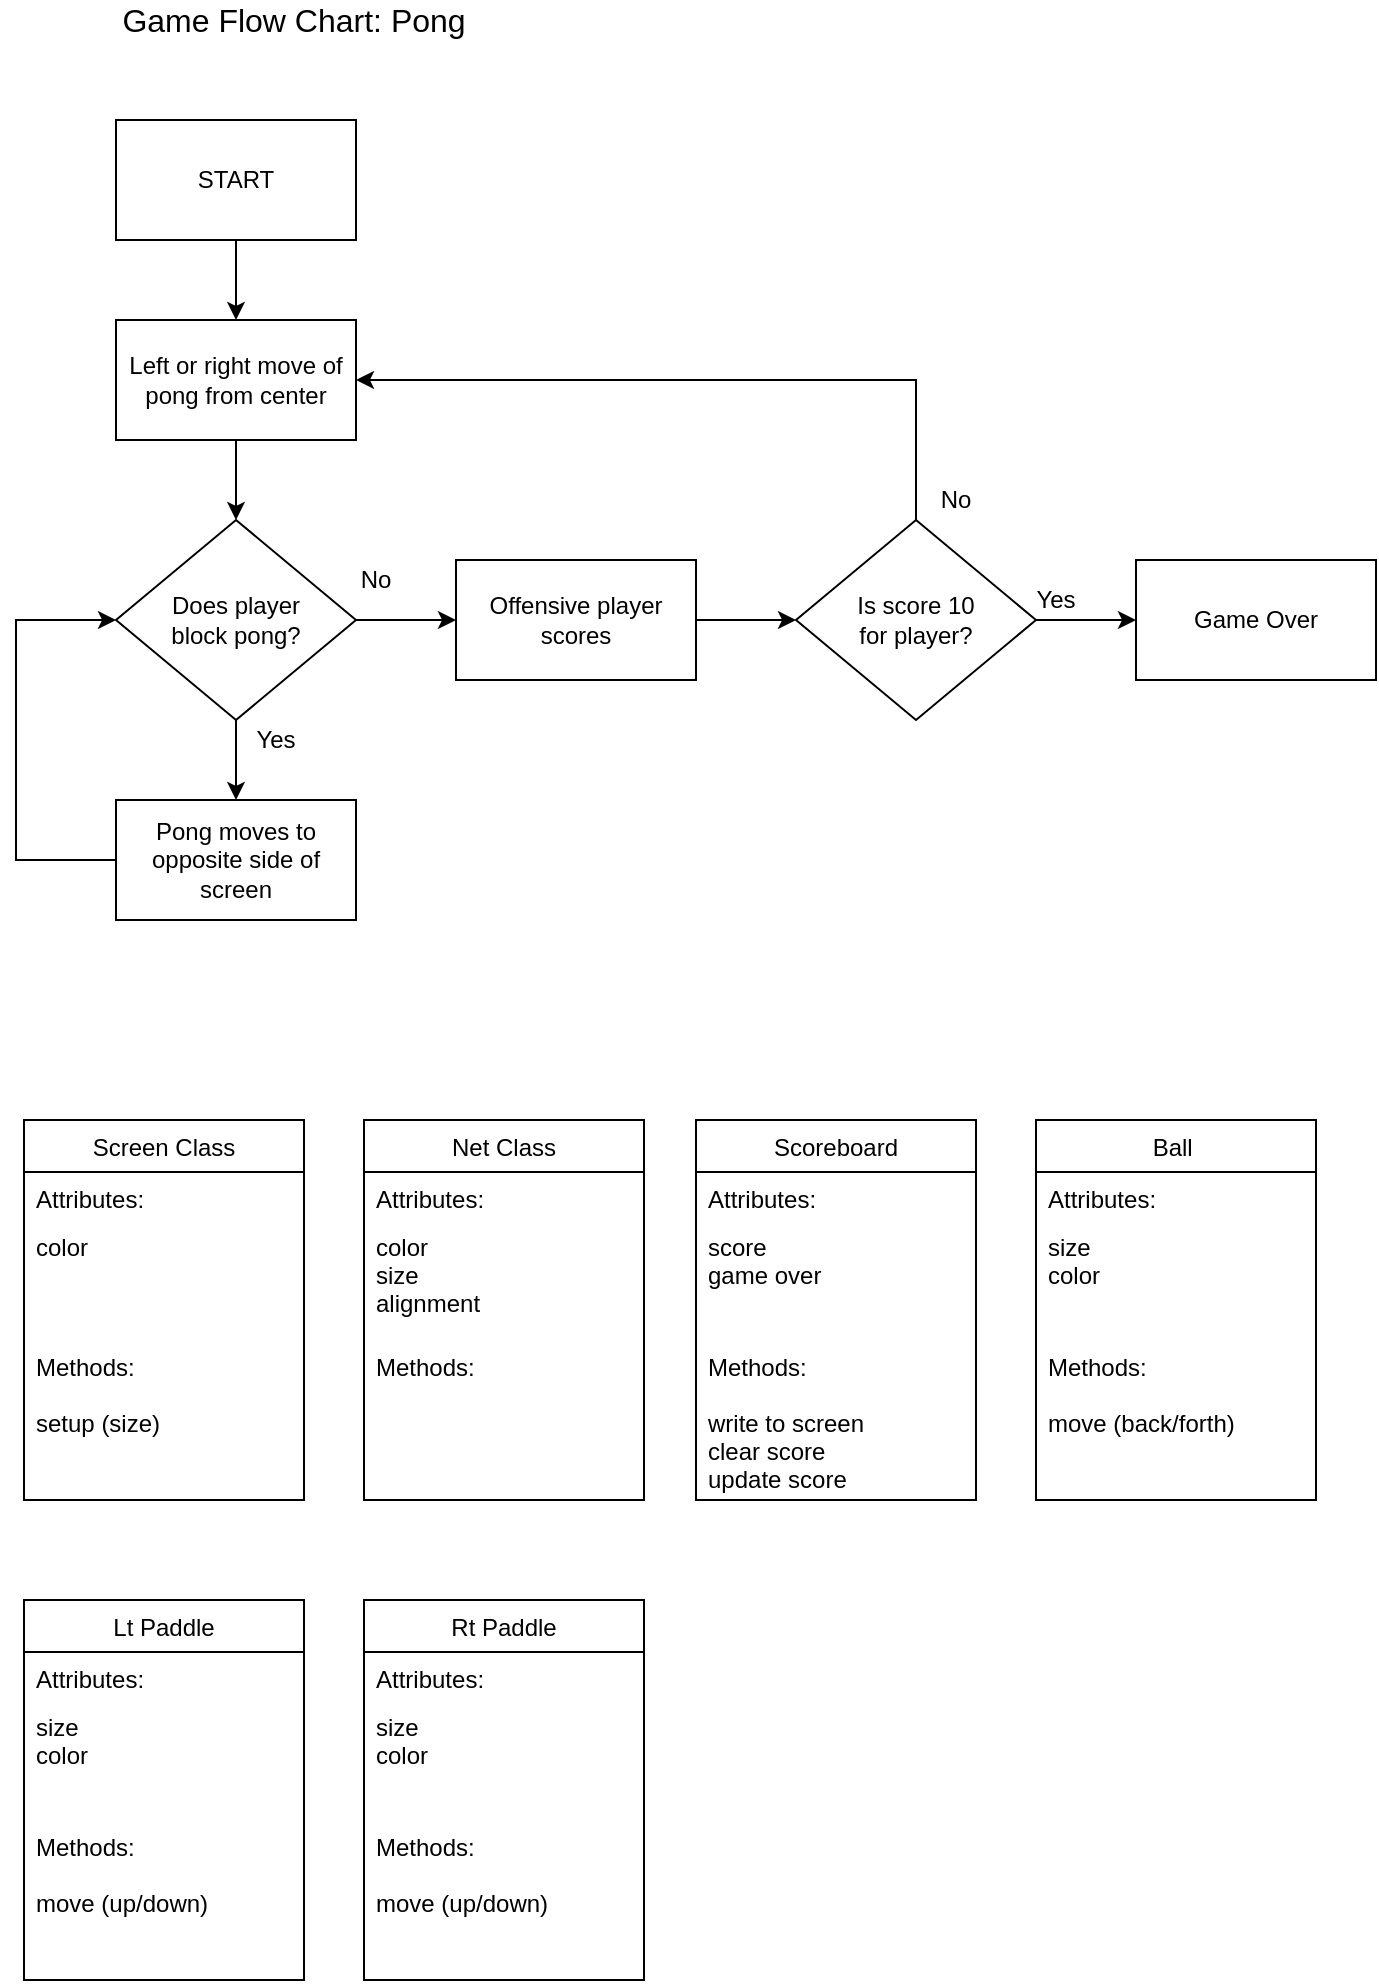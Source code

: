<mxfile version="14.9.3" type="github">
  <diagram id="nGohKdczenQnRl5z0bSV" name="Page-1">
    <mxGraphModel dx="1112" dy="759" grid="1" gridSize="10" guides="1" tooltips="1" connect="1" arrows="1" fold="1" page="1" pageScale="1" pageWidth="850" pageHeight="1100" math="0" shadow="0">
      <root>
        <mxCell id="0" />
        <mxCell id="1" parent="0" />
        <mxCell id="VEktvyc2K6zz12xoLXoA-7" style="edgeStyle=orthogonalEdgeStyle;rounded=0;orthogonalLoop=1;jettySize=auto;html=1;exitX=0.5;exitY=1;exitDx=0;exitDy=0;entryX=0.5;entryY=0;entryDx=0;entryDy=0;" edge="1" parent="1" source="VEktvyc2K6zz12xoLXoA-1" target="VEktvyc2K6zz12xoLXoA-2">
          <mxGeometry relative="1" as="geometry" />
        </mxCell>
        <mxCell id="VEktvyc2K6zz12xoLXoA-1" value="START" style="rounded=0;whiteSpace=wrap;html=1;" vertex="1" parent="1">
          <mxGeometry x="126" y="100" width="120" height="60" as="geometry" />
        </mxCell>
        <mxCell id="VEktvyc2K6zz12xoLXoA-8" style="edgeStyle=orthogonalEdgeStyle;rounded=0;orthogonalLoop=1;jettySize=auto;html=1;exitX=0.5;exitY=1;exitDx=0;exitDy=0;entryX=0.5;entryY=0;entryDx=0;entryDy=0;" edge="1" parent="1" source="VEktvyc2K6zz12xoLXoA-2" target="VEktvyc2K6zz12xoLXoA-4">
          <mxGeometry relative="1" as="geometry" />
        </mxCell>
        <mxCell id="VEktvyc2K6zz12xoLXoA-2" value="Left or right move of pong from center" style="rounded=0;whiteSpace=wrap;html=1;" vertex="1" parent="1">
          <mxGeometry x="126" y="200" width="120" height="60" as="geometry" />
        </mxCell>
        <mxCell id="VEktvyc2K6zz12xoLXoA-9" style="edgeStyle=orthogonalEdgeStyle;rounded=0;orthogonalLoop=1;jettySize=auto;html=1;exitX=0.5;exitY=1;exitDx=0;exitDy=0;entryX=0.5;entryY=0;entryDx=0;entryDy=0;" edge="1" parent="1" source="VEktvyc2K6zz12xoLXoA-4" target="VEktvyc2K6zz12xoLXoA-5">
          <mxGeometry relative="1" as="geometry" />
        </mxCell>
        <mxCell id="VEktvyc2K6zz12xoLXoA-10" style="edgeStyle=orthogonalEdgeStyle;rounded=0;orthogonalLoop=1;jettySize=auto;html=1;exitX=1;exitY=0.5;exitDx=0;exitDy=0;entryX=0;entryY=0.5;entryDx=0;entryDy=0;" edge="1" parent="1" source="VEktvyc2K6zz12xoLXoA-4" target="VEktvyc2K6zz12xoLXoA-6">
          <mxGeometry relative="1" as="geometry">
            <mxPoint x="276" y="350" as="targetPoint" />
          </mxGeometry>
        </mxCell>
        <mxCell id="VEktvyc2K6zz12xoLXoA-4" value="Does player&lt;br&gt;block pong?" style="rhombus;whiteSpace=wrap;html=1;" vertex="1" parent="1">
          <mxGeometry x="126" y="300" width="120" height="100" as="geometry" />
        </mxCell>
        <mxCell id="VEktvyc2K6zz12xoLXoA-17" style="edgeStyle=orthogonalEdgeStyle;rounded=0;orthogonalLoop=1;jettySize=auto;html=1;exitX=0;exitY=0.5;exitDx=0;exitDy=0;entryX=0;entryY=0.5;entryDx=0;entryDy=0;" edge="1" parent="1" source="VEktvyc2K6zz12xoLXoA-5" target="VEktvyc2K6zz12xoLXoA-4">
          <mxGeometry relative="1" as="geometry">
            <Array as="points">
              <mxPoint x="76" y="470" />
              <mxPoint x="76" y="350" />
            </Array>
          </mxGeometry>
        </mxCell>
        <mxCell id="VEktvyc2K6zz12xoLXoA-5" value="Pong moves to opposite side of screen" style="rounded=0;whiteSpace=wrap;html=1;" vertex="1" parent="1">
          <mxGeometry x="126" y="440" width="120" height="60" as="geometry" />
        </mxCell>
        <mxCell id="VEktvyc2K6zz12xoLXoA-19" style="edgeStyle=orthogonalEdgeStyle;rounded=0;orthogonalLoop=1;jettySize=auto;html=1;exitX=1;exitY=0.5;exitDx=0;exitDy=0;entryX=0;entryY=0.5;entryDx=0;entryDy=0;" edge="1" parent="1" source="VEktvyc2K6zz12xoLXoA-6" target="VEktvyc2K6zz12xoLXoA-18">
          <mxGeometry relative="1" as="geometry" />
        </mxCell>
        <mxCell id="VEktvyc2K6zz12xoLXoA-6" value="Offensive player scores" style="rounded=0;whiteSpace=wrap;html=1;" vertex="1" parent="1">
          <mxGeometry x="296" y="320" width="120" height="60" as="geometry" />
        </mxCell>
        <mxCell id="VEktvyc2K6zz12xoLXoA-14" value="No" style="text;html=1;strokeColor=none;fillColor=none;align=center;verticalAlign=middle;whiteSpace=wrap;rounded=0;" vertex="1" parent="1">
          <mxGeometry x="236" y="320" width="40" height="20" as="geometry" />
        </mxCell>
        <mxCell id="VEktvyc2K6zz12xoLXoA-15" value="Yes" style="text;html=1;strokeColor=none;fillColor=none;align=center;verticalAlign=middle;whiteSpace=wrap;rounded=0;" vertex="1" parent="1">
          <mxGeometry x="186" y="400" width="40" height="20" as="geometry" />
        </mxCell>
        <mxCell id="VEktvyc2K6zz12xoLXoA-20" style="edgeStyle=orthogonalEdgeStyle;rounded=0;orthogonalLoop=1;jettySize=auto;html=1;exitX=0.5;exitY=0;exitDx=0;exitDy=0;entryX=1;entryY=0.5;entryDx=0;entryDy=0;" edge="1" parent="1" source="VEktvyc2K6zz12xoLXoA-18" target="VEktvyc2K6zz12xoLXoA-2">
          <mxGeometry relative="1" as="geometry" />
        </mxCell>
        <mxCell id="VEktvyc2K6zz12xoLXoA-23" style="edgeStyle=orthogonalEdgeStyle;rounded=0;orthogonalLoop=1;jettySize=auto;html=1;exitX=1;exitY=0.5;exitDx=0;exitDy=0;entryX=0;entryY=0.5;entryDx=0;entryDy=0;" edge="1" parent="1" source="VEktvyc2K6zz12xoLXoA-18" target="VEktvyc2K6zz12xoLXoA-22">
          <mxGeometry relative="1" as="geometry" />
        </mxCell>
        <mxCell id="VEktvyc2K6zz12xoLXoA-18" value="Is score 10&lt;br&gt;for player?" style="rhombus;whiteSpace=wrap;html=1;" vertex="1" parent="1">
          <mxGeometry x="466" y="300" width="120" height="100" as="geometry" />
        </mxCell>
        <mxCell id="VEktvyc2K6zz12xoLXoA-21" value="No" style="text;html=1;strokeColor=none;fillColor=none;align=center;verticalAlign=middle;whiteSpace=wrap;rounded=0;" vertex="1" parent="1">
          <mxGeometry x="526" y="280" width="40" height="20" as="geometry" />
        </mxCell>
        <mxCell id="VEktvyc2K6zz12xoLXoA-22" value="Game Over" style="rounded=0;whiteSpace=wrap;html=1;" vertex="1" parent="1">
          <mxGeometry x="636" y="320" width="120" height="60" as="geometry" />
        </mxCell>
        <mxCell id="VEktvyc2K6zz12xoLXoA-24" value="Yes" style="text;html=1;strokeColor=none;fillColor=none;align=center;verticalAlign=middle;whiteSpace=wrap;rounded=0;" vertex="1" parent="1">
          <mxGeometry x="576" y="330" width="40" height="20" as="geometry" />
        </mxCell>
        <mxCell id="VEktvyc2K6zz12xoLXoA-26" value="Game Flow Chart: Pong" style="text;html=1;strokeColor=none;fillColor=none;align=center;verticalAlign=middle;whiteSpace=wrap;rounded=0;fontSize=16;" vertex="1" parent="1">
          <mxGeometry x="110" y="40" width="210" height="20" as="geometry" />
        </mxCell>
        <mxCell id="VEktvyc2K6zz12xoLXoA-27" value="Screen Class" style="swimlane;fontStyle=0;childLayout=stackLayout;horizontal=1;startSize=26;horizontalStack=0;resizeParent=1;resizeParentMax=0;resizeLast=0;collapsible=1;marginBottom=0;" vertex="1" parent="1">
          <mxGeometry x="80" y="600" width="140" height="190" as="geometry">
            <mxRectangle x="80" y="760" width="110" height="26" as="alternateBounds" />
          </mxGeometry>
        </mxCell>
        <mxCell id="VEktvyc2K6zz12xoLXoA-28" value="Attributes:" style="text;strokeColor=none;fillColor=none;align=left;verticalAlign=top;spacingLeft=4;spacingRight=4;overflow=hidden;rotatable=0;points=[[0,0.5],[1,0.5]];portConstraint=eastwest;fontStyle=0" vertex="1" parent="VEktvyc2K6zz12xoLXoA-27">
          <mxGeometry y="26" width="140" height="24" as="geometry" />
        </mxCell>
        <mxCell id="VEktvyc2K6zz12xoLXoA-29" value="color&#xa;" style="text;strokeColor=none;fillColor=none;align=left;verticalAlign=top;spacingLeft=4;spacingRight=4;overflow=hidden;rotatable=0;points=[[0,0.5],[1,0.5]];portConstraint=eastwest;" vertex="1" parent="VEktvyc2K6zz12xoLXoA-27">
          <mxGeometry y="50" width="140" height="60" as="geometry" />
        </mxCell>
        <mxCell id="VEktvyc2K6zz12xoLXoA-30" value="Methods:&#xa;&#xa;setup (size)" style="text;strokeColor=none;fillColor=none;align=left;verticalAlign=top;spacingLeft=4;spacingRight=4;overflow=hidden;rotatable=0;points=[[0,0.5],[1,0.5]];portConstraint=eastwest;fontStyle=0" vertex="1" parent="VEktvyc2K6zz12xoLXoA-27">
          <mxGeometry y="110" width="140" height="80" as="geometry" />
        </mxCell>
        <mxCell id="VEktvyc2K6zz12xoLXoA-31" value="Scoreboard" style="swimlane;fontStyle=0;childLayout=stackLayout;horizontal=1;startSize=26;horizontalStack=0;resizeParent=1;resizeParentMax=0;resizeLast=0;collapsible=1;marginBottom=0;" vertex="1" parent="1">
          <mxGeometry x="416" y="600" width="140" height="190" as="geometry">
            <mxRectangle x="80" y="760" width="110" height="26" as="alternateBounds" />
          </mxGeometry>
        </mxCell>
        <mxCell id="VEktvyc2K6zz12xoLXoA-32" value="Attributes:" style="text;strokeColor=none;fillColor=none;align=left;verticalAlign=top;spacingLeft=4;spacingRight=4;overflow=hidden;rotatable=0;points=[[0,0.5],[1,0.5]];portConstraint=eastwest;fontStyle=0" vertex="1" parent="VEktvyc2K6zz12xoLXoA-31">
          <mxGeometry y="26" width="140" height="24" as="geometry" />
        </mxCell>
        <mxCell id="VEktvyc2K6zz12xoLXoA-33" value="score &#xa;game over " style="text;strokeColor=none;fillColor=none;align=left;verticalAlign=top;spacingLeft=4;spacingRight=4;overflow=hidden;rotatable=0;points=[[0,0.5],[1,0.5]];portConstraint=eastwest;" vertex="1" parent="VEktvyc2K6zz12xoLXoA-31">
          <mxGeometry y="50" width="140" height="60" as="geometry" />
        </mxCell>
        <mxCell id="VEktvyc2K6zz12xoLXoA-34" value="Methods:&#xa;&#xa;write to screen&#xa;clear score&#xa;update score" style="text;strokeColor=none;fillColor=none;align=left;verticalAlign=top;spacingLeft=4;spacingRight=4;overflow=hidden;rotatable=0;points=[[0,0.5],[1,0.5]];portConstraint=eastwest;fontStyle=0" vertex="1" parent="VEktvyc2K6zz12xoLXoA-31">
          <mxGeometry y="110" width="140" height="80" as="geometry" />
        </mxCell>
        <mxCell id="VEktvyc2K6zz12xoLXoA-35" value="Ball " style="swimlane;fontStyle=0;childLayout=stackLayout;horizontal=1;startSize=26;horizontalStack=0;resizeParent=1;resizeParentMax=0;resizeLast=0;collapsible=1;marginBottom=0;" vertex="1" parent="1">
          <mxGeometry x="586" y="600" width="140" height="190" as="geometry">
            <mxRectangle x="80" y="760" width="110" height="26" as="alternateBounds" />
          </mxGeometry>
        </mxCell>
        <mxCell id="VEktvyc2K6zz12xoLXoA-36" value="Attributes:" style="text;strokeColor=none;fillColor=none;align=left;verticalAlign=top;spacingLeft=4;spacingRight=4;overflow=hidden;rotatable=0;points=[[0,0.5],[1,0.5]];portConstraint=eastwest;fontStyle=0" vertex="1" parent="VEktvyc2K6zz12xoLXoA-35">
          <mxGeometry y="26" width="140" height="24" as="geometry" />
        </mxCell>
        <mxCell id="VEktvyc2K6zz12xoLXoA-37" value="size&#xa;color" style="text;strokeColor=none;fillColor=none;align=left;verticalAlign=top;spacingLeft=4;spacingRight=4;overflow=hidden;rotatable=0;points=[[0,0.5],[1,0.5]];portConstraint=eastwest;" vertex="1" parent="VEktvyc2K6zz12xoLXoA-35">
          <mxGeometry y="50" width="140" height="60" as="geometry" />
        </mxCell>
        <mxCell id="VEktvyc2K6zz12xoLXoA-38" value="Methods:&#xa;&#xa;move (back/forth)" style="text;strokeColor=none;fillColor=none;align=left;verticalAlign=top;spacingLeft=4;spacingRight=4;overflow=hidden;rotatable=0;points=[[0,0.5],[1,0.5]];portConstraint=eastwest;fontStyle=0" vertex="1" parent="VEktvyc2K6zz12xoLXoA-35">
          <mxGeometry y="110" width="140" height="80" as="geometry" />
        </mxCell>
        <mxCell id="VEktvyc2K6zz12xoLXoA-39" value="Lt Paddle" style="swimlane;fontStyle=0;childLayout=stackLayout;horizontal=1;startSize=26;horizontalStack=0;resizeParent=1;resizeParentMax=0;resizeLast=0;collapsible=1;marginBottom=0;" vertex="1" parent="1">
          <mxGeometry x="80" y="840" width="140" height="190" as="geometry">
            <mxRectangle x="80" y="760" width="110" height="26" as="alternateBounds" />
          </mxGeometry>
        </mxCell>
        <mxCell id="VEktvyc2K6zz12xoLXoA-40" value="Attributes:" style="text;strokeColor=none;fillColor=none;align=left;verticalAlign=top;spacingLeft=4;spacingRight=4;overflow=hidden;rotatable=0;points=[[0,0.5],[1,0.5]];portConstraint=eastwest;fontStyle=0" vertex="1" parent="VEktvyc2K6zz12xoLXoA-39">
          <mxGeometry y="26" width="140" height="24" as="geometry" />
        </mxCell>
        <mxCell id="VEktvyc2K6zz12xoLXoA-41" value="size&#xa;color" style="text;strokeColor=none;fillColor=none;align=left;verticalAlign=top;spacingLeft=4;spacingRight=4;overflow=hidden;rotatable=0;points=[[0,0.5],[1,0.5]];portConstraint=eastwest;" vertex="1" parent="VEktvyc2K6zz12xoLXoA-39">
          <mxGeometry y="50" width="140" height="60" as="geometry" />
        </mxCell>
        <mxCell id="VEktvyc2K6zz12xoLXoA-42" value="Methods:&#xa;&#xa;move (up/down)" style="text;strokeColor=none;fillColor=none;align=left;verticalAlign=top;spacingLeft=4;spacingRight=4;overflow=hidden;rotatable=0;points=[[0,0.5],[1,0.5]];portConstraint=eastwest;fontStyle=0" vertex="1" parent="VEktvyc2K6zz12xoLXoA-39">
          <mxGeometry y="110" width="140" height="80" as="geometry" />
        </mxCell>
        <mxCell id="VEktvyc2K6zz12xoLXoA-43" value="Net Class" style="swimlane;fontStyle=0;childLayout=stackLayout;horizontal=1;startSize=26;horizontalStack=0;resizeParent=1;resizeParentMax=0;resizeLast=0;collapsible=1;marginBottom=0;" vertex="1" parent="1">
          <mxGeometry x="250" y="600" width="140" height="190" as="geometry">
            <mxRectangle x="80" y="760" width="110" height="26" as="alternateBounds" />
          </mxGeometry>
        </mxCell>
        <mxCell id="VEktvyc2K6zz12xoLXoA-44" value="Attributes:" style="text;strokeColor=none;fillColor=none;align=left;verticalAlign=top;spacingLeft=4;spacingRight=4;overflow=hidden;rotatable=0;points=[[0,0.5],[1,0.5]];portConstraint=eastwest;fontStyle=0" vertex="1" parent="VEktvyc2K6zz12xoLXoA-43">
          <mxGeometry y="26" width="140" height="24" as="geometry" />
        </mxCell>
        <mxCell id="VEktvyc2K6zz12xoLXoA-45" value="color&#xa;size&#xa;alignment&#xa;" style="text;strokeColor=none;fillColor=none;align=left;verticalAlign=top;spacingLeft=4;spacingRight=4;overflow=hidden;rotatable=0;points=[[0,0.5],[1,0.5]];portConstraint=eastwest;" vertex="1" parent="VEktvyc2K6zz12xoLXoA-43">
          <mxGeometry y="50" width="140" height="60" as="geometry" />
        </mxCell>
        <mxCell id="VEktvyc2K6zz12xoLXoA-46" value="Methods:&#xa;&#xa;" style="text;strokeColor=none;fillColor=none;align=left;verticalAlign=top;spacingLeft=4;spacingRight=4;overflow=hidden;rotatable=0;points=[[0,0.5],[1,0.5]];portConstraint=eastwest;fontStyle=0" vertex="1" parent="VEktvyc2K6zz12xoLXoA-43">
          <mxGeometry y="110" width="140" height="80" as="geometry" />
        </mxCell>
        <mxCell id="VEktvyc2K6zz12xoLXoA-47" value="Rt Paddle" style="swimlane;fontStyle=0;childLayout=stackLayout;horizontal=1;startSize=26;horizontalStack=0;resizeParent=1;resizeParentMax=0;resizeLast=0;collapsible=1;marginBottom=0;" vertex="1" parent="1">
          <mxGeometry x="250" y="840" width="140" height="190" as="geometry">
            <mxRectangle x="80" y="760" width="110" height="26" as="alternateBounds" />
          </mxGeometry>
        </mxCell>
        <mxCell id="VEktvyc2K6zz12xoLXoA-48" value="Attributes:" style="text;strokeColor=none;fillColor=none;align=left;verticalAlign=top;spacingLeft=4;spacingRight=4;overflow=hidden;rotatable=0;points=[[0,0.5],[1,0.5]];portConstraint=eastwest;fontStyle=0" vertex="1" parent="VEktvyc2K6zz12xoLXoA-47">
          <mxGeometry y="26" width="140" height="24" as="geometry" />
        </mxCell>
        <mxCell id="VEktvyc2K6zz12xoLXoA-49" value="size&#xa;color" style="text;strokeColor=none;fillColor=none;align=left;verticalAlign=top;spacingLeft=4;spacingRight=4;overflow=hidden;rotatable=0;points=[[0,0.5],[1,0.5]];portConstraint=eastwest;" vertex="1" parent="VEktvyc2K6zz12xoLXoA-47">
          <mxGeometry y="50" width="140" height="60" as="geometry" />
        </mxCell>
        <mxCell id="VEktvyc2K6zz12xoLXoA-50" value="Methods:&#xa;&#xa;move (up/down)" style="text;strokeColor=none;fillColor=none;align=left;verticalAlign=top;spacingLeft=4;spacingRight=4;overflow=hidden;rotatable=0;points=[[0,0.5],[1,0.5]];portConstraint=eastwest;fontStyle=0" vertex="1" parent="VEktvyc2K6zz12xoLXoA-47">
          <mxGeometry y="110" width="140" height="80" as="geometry" />
        </mxCell>
      </root>
    </mxGraphModel>
  </diagram>
</mxfile>
